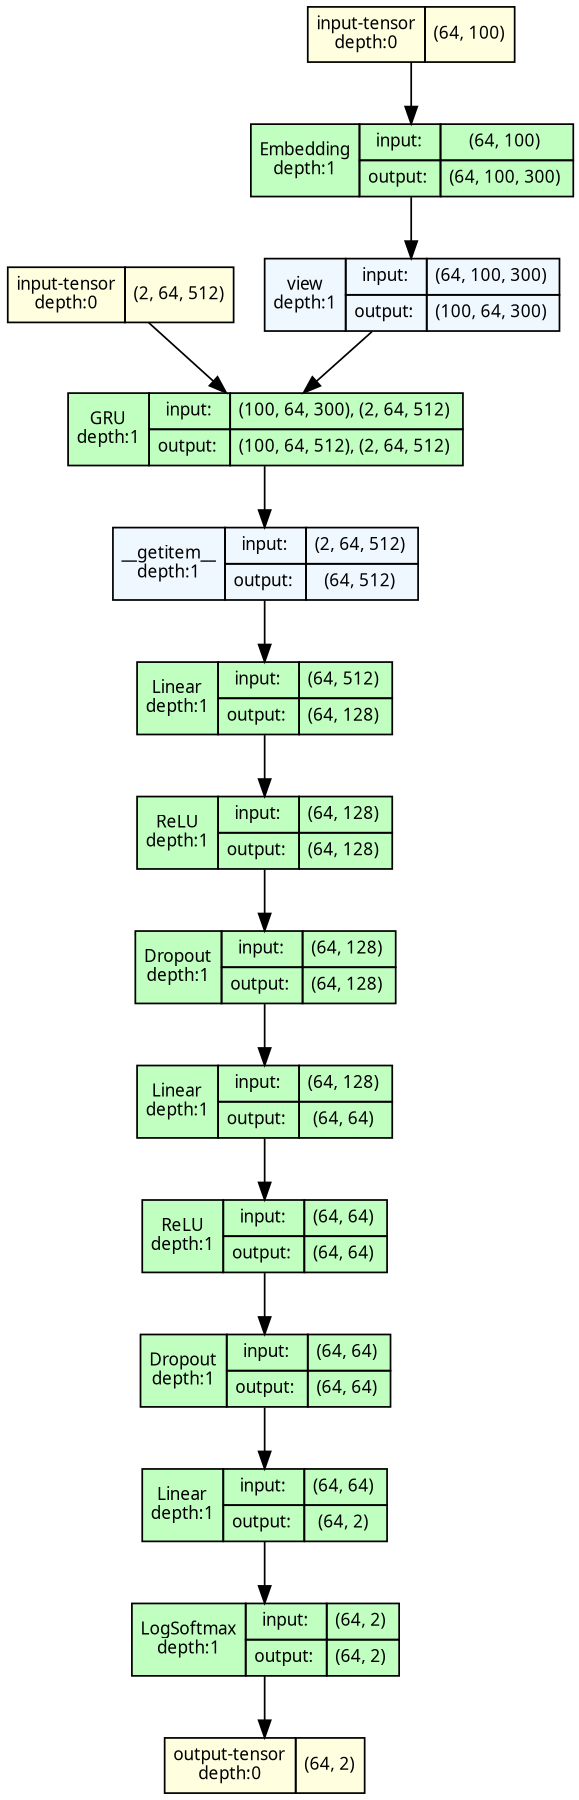 strict digraph q2_model {
	graph [ordering=in rankdir=TB size="12.0,12.0"]
	node [align=left fontname="Linux libertine" fontsize=10 height=0.2 margin=0 ranksep=0.1 shape=plaintext style=filled]
	edge [fontsize=10]
	0 [label=<
                    <TABLE BORDER="0" CELLBORDER="1"
                    CELLSPACING="0" CELLPADDING="4">
                        <TR><TD>input-tensor<BR/>depth:0</TD><TD>(64, 100)</TD></TR>
                    </TABLE>> fillcolor=lightyellow]
	1 [label=<
                    <TABLE BORDER="0" CELLBORDER="1"
                    CELLSPACING="0" CELLPADDING="4">
                        <TR><TD>input-tensor<BR/>depth:0</TD><TD>(2, 64, 512)</TD></TR>
                    </TABLE>> fillcolor=lightyellow]
	2 [label=<
                    <TABLE BORDER="0" CELLBORDER="1"
                    CELLSPACING="0" CELLPADDING="4">
                    <TR>
                        <TD ROWSPAN="2">Embedding<BR/>depth:1</TD>
                        <TD COLSPAN="2">input:</TD>
                        <TD COLSPAN="2">(64, 100) </TD>
                    </TR>
                    <TR>
                        <TD COLSPAN="2">output: </TD>
                        <TD COLSPAN="2">(64, 100, 300) </TD>
                    </TR>
                    </TABLE>> fillcolor=darkseagreen1]
	3 [label=<
                    <TABLE BORDER="0" CELLBORDER="1"
                    CELLSPACING="0" CELLPADDING="4">
                    <TR>
                        <TD ROWSPAN="2">view<BR/>depth:1</TD>
                        <TD COLSPAN="2">input:</TD>
                        <TD COLSPAN="2">(64, 100, 300) </TD>
                    </TR>
                    <TR>
                        <TD COLSPAN="2">output: </TD>
                        <TD COLSPAN="2">(100, 64, 300) </TD>
                    </TR>
                    </TABLE>> fillcolor=aliceblue]
	4 [label=<
                    <TABLE BORDER="0" CELLBORDER="1"
                    CELLSPACING="0" CELLPADDING="4">
                    <TR>
                        <TD ROWSPAN="2">GRU<BR/>depth:1</TD>
                        <TD COLSPAN="2">input:</TD>
                        <TD COLSPAN="2">(100, 64, 300), (2, 64, 512) </TD>
                    </TR>
                    <TR>
                        <TD COLSPAN="2">output: </TD>
                        <TD COLSPAN="2">(100, 64, 512), (2, 64, 512) </TD>
                    </TR>
                    </TABLE>> fillcolor=darkseagreen1]
	5 [label=<
                    <TABLE BORDER="0" CELLBORDER="1"
                    CELLSPACING="0" CELLPADDING="4">
                    <TR>
                        <TD ROWSPAN="2">__getitem__<BR/>depth:1</TD>
                        <TD COLSPAN="2">input:</TD>
                        <TD COLSPAN="2">(2, 64, 512) </TD>
                    </TR>
                    <TR>
                        <TD COLSPAN="2">output: </TD>
                        <TD COLSPAN="2">(64, 512) </TD>
                    </TR>
                    </TABLE>> fillcolor=aliceblue]
	6 [label=<
                    <TABLE BORDER="0" CELLBORDER="1"
                    CELLSPACING="0" CELLPADDING="4">
                    <TR>
                        <TD ROWSPAN="2">Linear<BR/>depth:1</TD>
                        <TD COLSPAN="2">input:</TD>
                        <TD COLSPAN="2">(64, 512) </TD>
                    </TR>
                    <TR>
                        <TD COLSPAN="2">output: </TD>
                        <TD COLSPAN="2">(64, 128) </TD>
                    </TR>
                    </TABLE>> fillcolor=darkseagreen1]
	7 [label=<
                    <TABLE BORDER="0" CELLBORDER="1"
                    CELLSPACING="0" CELLPADDING="4">
                    <TR>
                        <TD ROWSPAN="2">ReLU<BR/>depth:1</TD>
                        <TD COLSPAN="2">input:</TD>
                        <TD COLSPAN="2">(64, 128) </TD>
                    </TR>
                    <TR>
                        <TD COLSPAN="2">output: </TD>
                        <TD COLSPAN="2">(64, 128) </TD>
                    </TR>
                    </TABLE>> fillcolor=darkseagreen1]
	8 [label=<
                    <TABLE BORDER="0" CELLBORDER="1"
                    CELLSPACING="0" CELLPADDING="4">
                    <TR>
                        <TD ROWSPAN="2">Dropout<BR/>depth:1</TD>
                        <TD COLSPAN="2">input:</TD>
                        <TD COLSPAN="2">(64, 128) </TD>
                    </TR>
                    <TR>
                        <TD COLSPAN="2">output: </TD>
                        <TD COLSPAN="2">(64, 128) </TD>
                    </TR>
                    </TABLE>> fillcolor=darkseagreen1]
	9 [label=<
                    <TABLE BORDER="0" CELLBORDER="1"
                    CELLSPACING="0" CELLPADDING="4">
                    <TR>
                        <TD ROWSPAN="2">Linear<BR/>depth:1</TD>
                        <TD COLSPAN="2">input:</TD>
                        <TD COLSPAN="2">(64, 128) </TD>
                    </TR>
                    <TR>
                        <TD COLSPAN="2">output: </TD>
                        <TD COLSPAN="2">(64, 64) </TD>
                    </TR>
                    </TABLE>> fillcolor=darkseagreen1]
	10 [label=<
                    <TABLE BORDER="0" CELLBORDER="1"
                    CELLSPACING="0" CELLPADDING="4">
                    <TR>
                        <TD ROWSPAN="2">ReLU<BR/>depth:1</TD>
                        <TD COLSPAN="2">input:</TD>
                        <TD COLSPAN="2">(64, 64) </TD>
                    </TR>
                    <TR>
                        <TD COLSPAN="2">output: </TD>
                        <TD COLSPAN="2">(64, 64) </TD>
                    </TR>
                    </TABLE>> fillcolor=darkseagreen1]
	11 [label=<
                    <TABLE BORDER="0" CELLBORDER="1"
                    CELLSPACING="0" CELLPADDING="4">
                    <TR>
                        <TD ROWSPAN="2">Dropout<BR/>depth:1</TD>
                        <TD COLSPAN="2">input:</TD>
                        <TD COLSPAN="2">(64, 64) </TD>
                    </TR>
                    <TR>
                        <TD COLSPAN="2">output: </TD>
                        <TD COLSPAN="2">(64, 64) </TD>
                    </TR>
                    </TABLE>> fillcolor=darkseagreen1]
	12 [label=<
                    <TABLE BORDER="0" CELLBORDER="1"
                    CELLSPACING="0" CELLPADDING="4">
                    <TR>
                        <TD ROWSPAN="2">Linear<BR/>depth:1</TD>
                        <TD COLSPAN="2">input:</TD>
                        <TD COLSPAN="2">(64, 64) </TD>
                    </TR>
                    <TR>
                        <TD COLSPAN="2">output: </TD>
                        <TD COLSPAN="2">(64, 2) </TD>
                    </TR>
                    </TABLE>> fillcolor=darkseagreen1]
	13 [label=<
                    <TABLE BORDER="0" CELLBORDER="1"
                    CELLSPACING="0" CELLPADDING="4">
                    <TR>
                        <TD ROWSPAN="2">LogSoftmax<BR/>depth:1</TD>
                        <TD COLSPAN="2">input:</TD>
                        <TD COLSPAN="2">(64, 2) </TD>
                    </TR>
                    <TR>
                        <TD COLSPAN="2">output: </TD>
                        <TD COLSPAN="2">(64, 2) </TD>
                    </TR>
                    </TABLE>> fillcolor=darkseagreen1]
	14 [label=<
                    <TABLE BORDER="0" CELLBORDER="1"
                    CELLSPACING="0" CELLPADDING="4">
                        <TR><TD>output-tensor<BR/>depth:0</TD><TD>(64, 2)</TD></TR>
                    </TABLE>> fillcolor=lightyellow]
	0 -> 2
	1 -> 4
	2 -> 3
	3 -> 4
	4 -> 5
	5 -> 6
	6 -> 7
	7 -> 8
	8 -> 9
	9 -> 10
	10 -> 11
	11 -> 12
	12 -> 13
	13 -> 14
}
